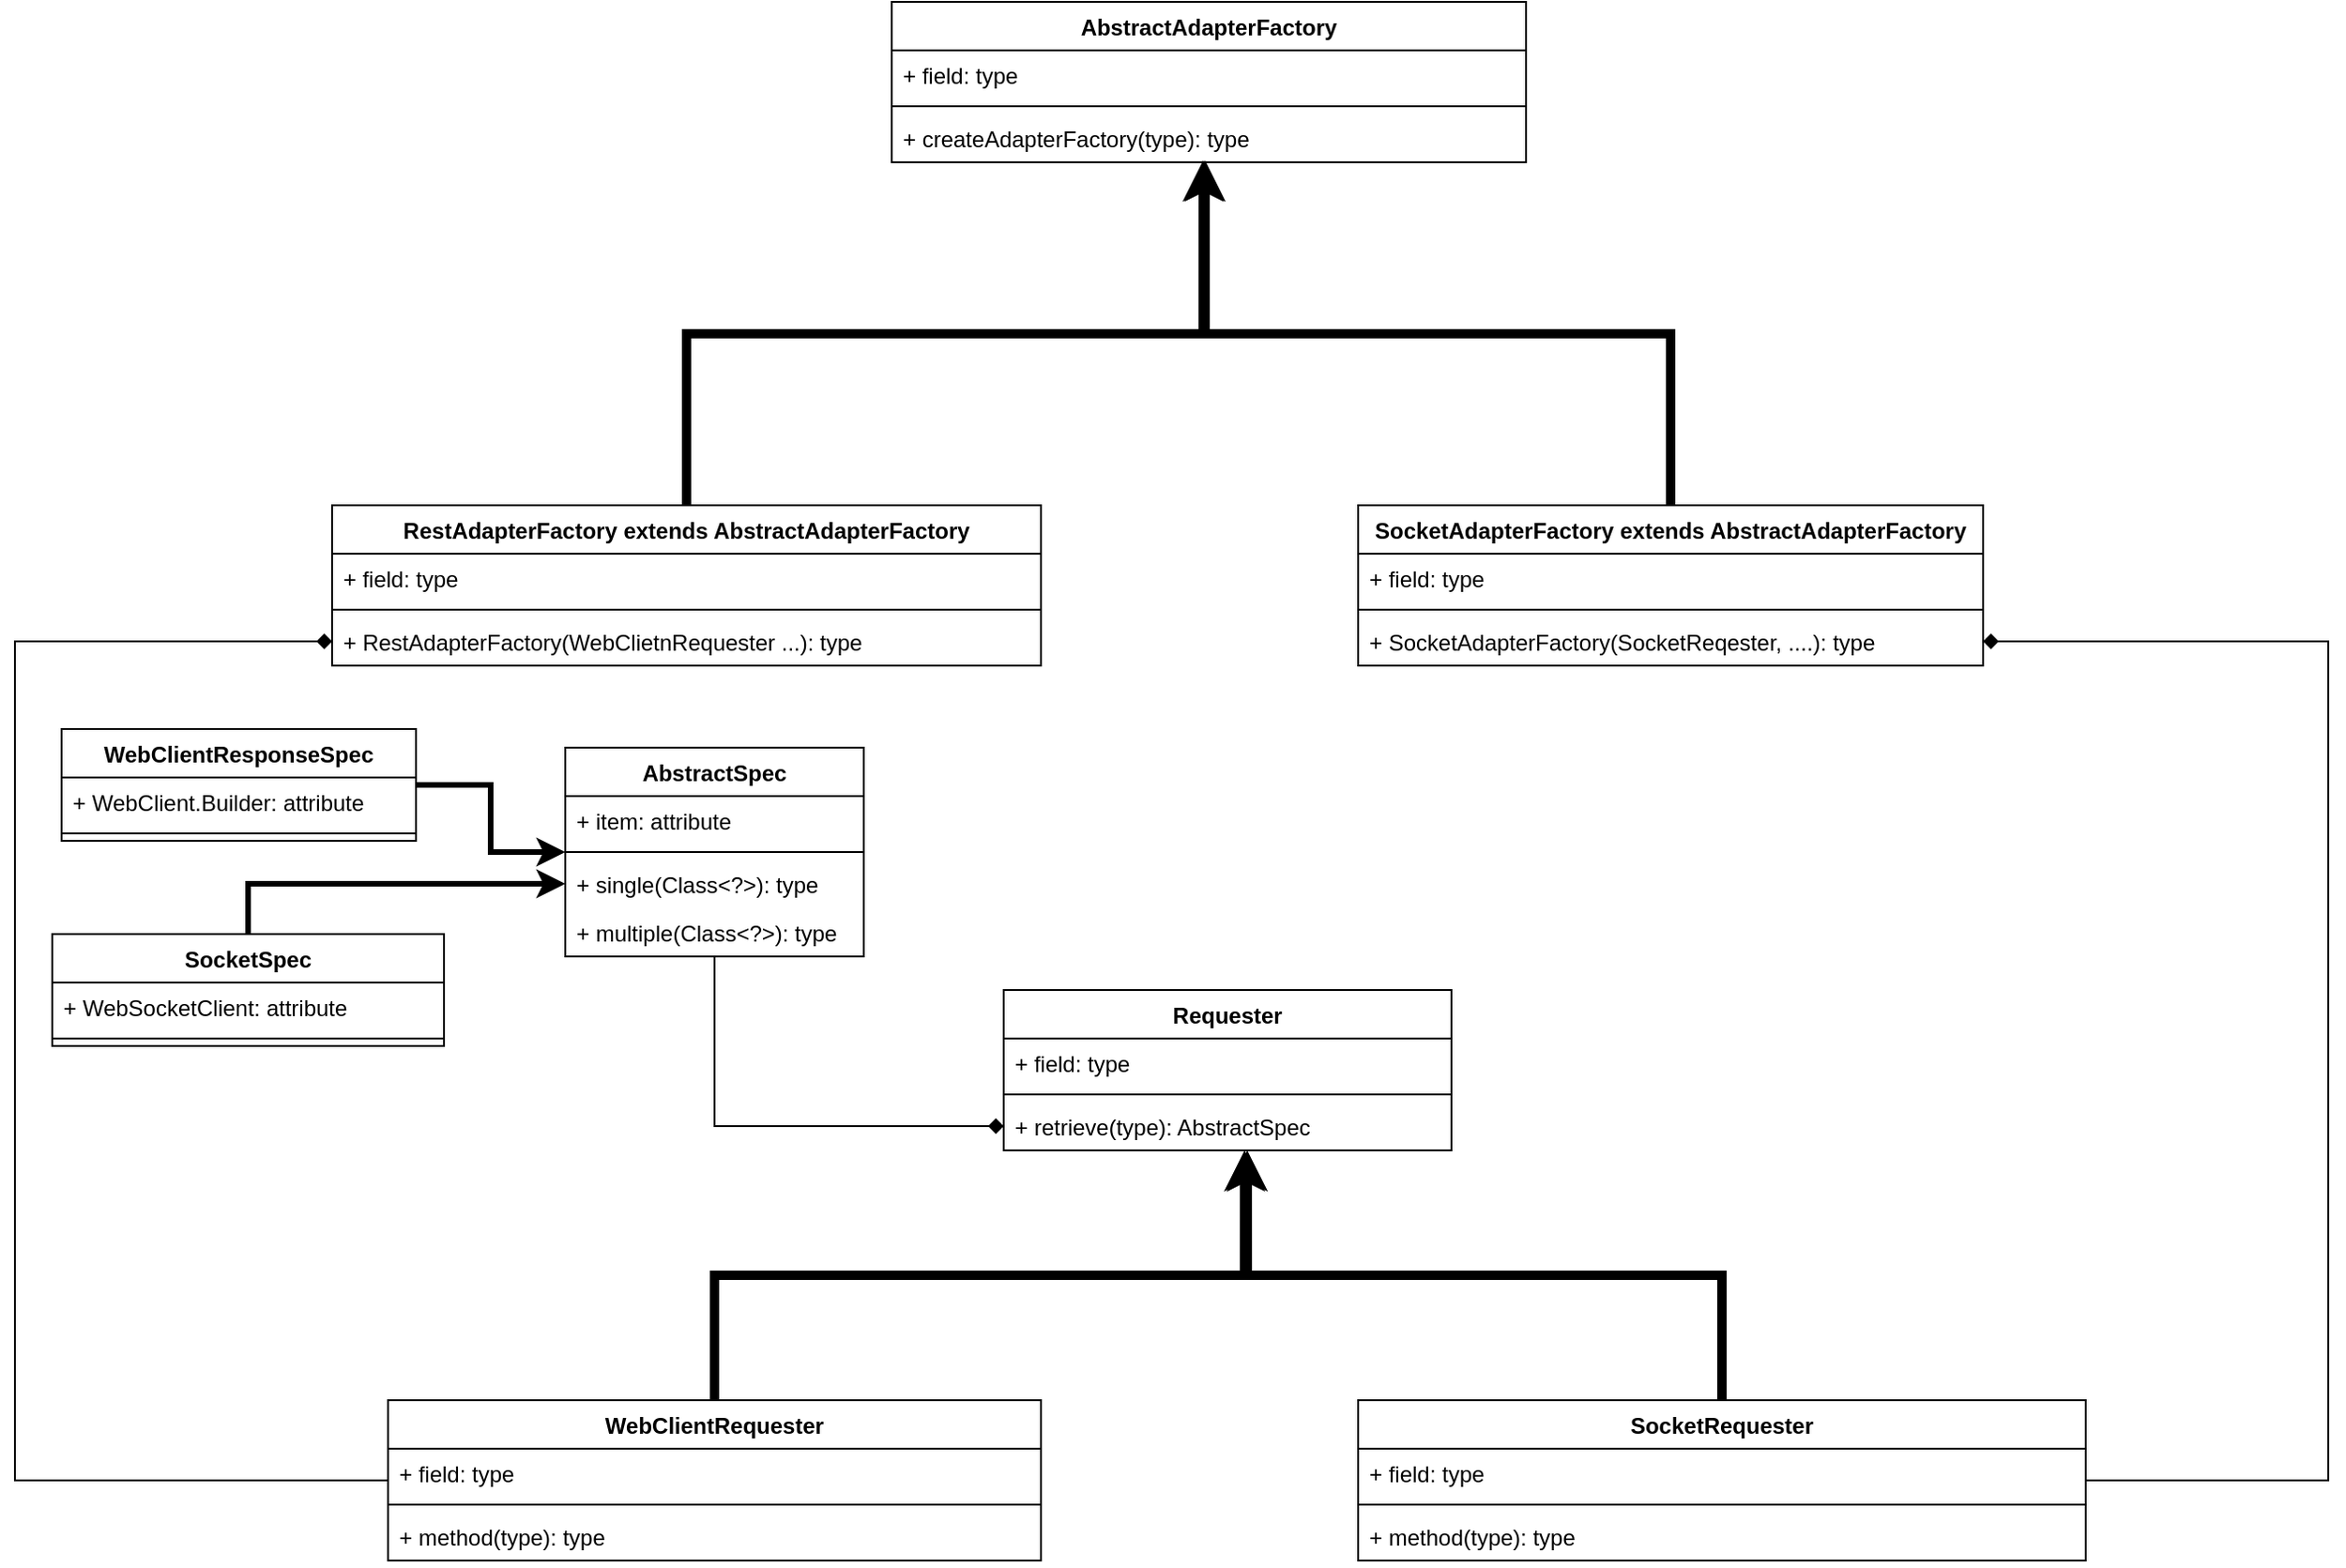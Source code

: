 <mxfile version="14.8.5" type="device"><diagram id="TE8OgtdhjnbigjkbFHIl" name="Page-1"><mxGraphModel dx="2221" dy="1070" grid="1" gridSize="10" guides="1" tooltips="1" connect="1" arrows="1" fold="1" page="1" pageScale="1" pageWidth="850" pageHeight="1100" math="0" shadow="0"><root><mxCell id="0"/><mxCell id="1" parent="0"/><mxCell id="IqggOzjWTHCuKEFr3orh-1" value="AbstractAdapterFactory" style="swimlane;fontStyle=1;align=center;verticalAlign=top;childLayout=stackLayout;horizontal=1;startSize=26;horizontalStack=0;resizeParent=1;resizeParentMax=0;resizeLast=0;collapsible=1;marginBottom=0;" vertex="1" parent="1"><mxGeometry x="190" y="80" width="340" height="86" as="geometry"/></mxCell><mxCell id="IqggOzjWTHCuKEFr3orh-2" value="+ field: type" style="text;strokeColor=none;fillColor=none;align=left;verticalAlign=top;spacingLeft=4;spacingRight=4;overflow=hidden;rotatable=0;points=[[0,0.5],[1,0.5]];portConstraint=eastwest;" vertex="1" parent="IqggOzjWTHCuKEFr3orh-1"><mxGeometry y="26" width="340" height="26" as="geometry"/></mxCell><mxCell id="IqggOzjWTHCuKEFr3orh-3" value="" style="line;strokeWidth=1;fillColor=none;align=left;verticalAlign=middle;spacingTop=-1;spacingLeft=3;spacingRight=3;rotatable=0;labelPosition=right;points=[];portConstraint=eastwest;" vertex="1" parent="IqggOzjWTHCuKEFr3orh-1"><mxGeometry y="52" width="340" height="8" as="geometry"/></mxCell><mxCell id="IqggOzjWTHCuKEFr3orh-4" value="+ createAdapterFactory(type): type" style="text;strokeColor=none;fillColor=none;align=left;verticalAlign=top;spacingLeft=4;spacingRight=4;overflow=hidden;rotatable=0;points=[[0,0.5],[1,0.5]];portConstraint=eastwest;" vertex="1" parent="IqggOzjWTHCuKEFr3orh-1"><mxGeometry y="60" width="340" height="26" as="geometry"/></mxCell><mxCell id="IqggOzjWTHCuKEFr3orh-33" style="edgeStyle=orthogonalEdgeStyle;rounded=0;orthogonalLoop=1;jettySize=auto;html=1;entryX=0.544;entryY=1;entryDx=0;entryDy=0;entryPerimeter=0;strokeWidth=5;" edge="1" parent="1" source="IqggOzjWTHCuKEFr3orh-5" target="IqggOzjWTHCuKEFr3orh-32"><mxGeometry relative="1" as="geometry"/></mxCell><mxCell id="IqggOzjWTHCuKEFr3orh-40" style="edgeStyle=orthogonalEdgeStyle;rounded=0;orthogonalLoop=1;jettySize=auto;html=1;entryX=0;entryY=0.5;entryDx=0;entryDy=0;endArrow=diamond;endFill=1;endSize=6;strokeWidth=1;" edge="1" parent="1" source="IqggOzjWTHCuKEFr3orh-5" target="IqggOzjWTHCuKEFr3orh-17"><mxGeometry relative="1" as="geometry"><Array as="points"><mxPoint x="-280" y="873"/><mxPoint x="-280" y="423"/></Array></mxGeometry></mxCell><mxCell id="IqggOzjWTHCuKEFr3orh-5" value="WebClientRequester" style="swimlane;fontStyle=1;align=center;verticalAlign=top;childLayout=stackLayout;horizontal=1;startSize=26;horizontalStack=0;resizeParent=1;resizeParentMax=0;resizeLast=0;collapsible=1;marginBottom=0;" vertex="1" parent="1"><mxGeometry x="-80" y="830" width="350" height="86" as="geometry"/></mxCell><mxCell id="IqggOzjWTHCuKEFr3orh-6" value="+ field: type" style="text;strokeColor=none;fillColor=none;align=left;verticalAlign=top;spacingLeft=4;spacingRight=4;overflow=hidden;rotatable=0;points=[[0,0.5],[1,0.5]];portConstraint=eastwest;" vertex="1" parent="IqggOzjWTHCuKEFr3orh-5"><mxGeometry y="26" width="350" height="26" as="geometry"/></mxCell><mxCell id="IqggOzjWTHCuKEFr3orh-7" value="" style="line;strokeWidth=1;fillColor=none;align=left;verticalAlign=middle;spacingTop=-1;spacingLeft=3;spacingRight=3;rotatable=0;labelPosition=right;points=[];portConstraint=eastwest;" vertex="1" parent="IqggOzjWTHCuKEFr3orh-5"><mxGeometry y="52" width="350" height="8" as="geometry"/></mxCell><mxCell id="IqggOzjWTHCuKEFr3orh-8" value="+ method(type): type" style="text;strokeColor=none;fillColor=none;align=left;verticalAlign=top;spacingLeft=4;spacingRight=4;overflow=hidden;rotatable=0;points=[[0,0.5],[1,0.5]];portConstraint=eastwest;" vertex="1" parent="IqggOzjWTHCuKEFr3orh-5"><mxGeometry y="60" width="350" height="26" as="geometry"/></mxCell><mxCell id="IqggOzjWTHCuKEFr3orh-34" style="edgeStyle=orthogonalEdgeStyle;rounded=0;orthogonalLoop=1;jettySize=auto;html=1;entryX=0.538;entryY=1;entryDx=0;entryDy=0;entryPerimeter=0;strokeWidth=5;" edge="1" parent="1" source="IqggOzjWTHCuKEFr3orh-10" target="IqggOzjWTHCuKEFr3orh-32"><mxGeometry relative="1" as="geometry"/></mxCell><mxCell id="IqggOzjWTHCuKEFr3orh-42" style="edgeStyle=orthogonalEdgeStyle;rounded=0;orthogonalLoop=1;jettySize=auto;html=1;entryX=1;entryY=0.5;entryDx=0;entryDy=0;endArrow=diamond;endFill=1;endSize=6;strokeWidth=1;" edge="1" parent="1" source="IqggOzjWTHCuKEFr3orh-10" target="IqggOzjWTHCuKEFr3orh-21"><mxGeometry relative="1" as="geometry"><Array as="points"><mxPoint x="960" y="873"/><mxPoint x="960" y="423"/></Array></mxGeometry></mxCell><mxCell id="IqggOzjWTHCuKEFr3orh-10" value="SocketRequester" style="swimlane;fontStyle=1;align=center;verticalAlign=top;childLayout=stackLayout;horizontal=1;startSize=26;horizontalStack=0;resizeParent=1;resizeParentMax=0;resizeLast=0;collapsible=1;marginBottom=0;" vertex="1" parent="1"><mxGeometry x="440" y="830" width="390" height="86" as="geometry"/></mxCell><mxCell id="IqggOzjWTHCuKEFr3orh-11" value="+ field: type" style="text;strokeColor=none;fillColor=none;align=left;verticalAlign=top;spacingLeft=4;spacingRight=4;overflow=hidden;rotatable=0;points=[[0,0.5],[1,0.5]];portConstraint=eastwest;" vertex="1" parent="IqggOzjWTHCuKEFr3orh-10"><mxGeometry y="26" width="390" height="26" as="geometry"/></mxCell><mxCell id="IqggOzjWTHCuKEFr3orh-12" value="" style="line;strokeWidth=1;fillColor=none;align=left;verticalAlign=middle;spacingTop=-1;spacingLeft=3;spacingRight=3;rotatable=0;labelPosition=right;points=[];portConstraint=eastwest;" vertex="1" parent="IqggOzjWTHCuKEFr3orh-10"><mxGeometry y="52" width="390" height="8" as="geometry"/></mxCell><mxCell id="IqggOzjWTHCuKEFr3orh-13" value="+ method(type): type" style="text;strokeColor=none;fillColor=none;align=left;verticalAlign=top;spacingLeft=4;spacingRight=4;overflow=hidden;rotatable=0;points=[[0,0.5],[1,0.5]];portConstraint=eastwest;" vertex="1" parent="IqggOzjWTHCuKEFr3orh-10"><mxGeometry y="60" width="390" height="26" as="geometry"/></mxCell><mxCell id="IqggOzjWTHCuKEFr3orh-27" style="edgeStyle=orthogonalEdgeStyle;rounded=0;orthogonalLoop=1;jettySize=auto;html=1;entryX=0.494;entryY=0.962;entryDx=0;entryDy=0;entryPerimeter=0;strokeWidth=5;" edge="1" parent="1" source="IqggOzjWTHCuKEFr3orh-14" target="IqggOzjWTHCuKEFr3orh-4"><mxGeometry relative="1" as="geometry"/></mxCell><mxCell id="IqggOzjWTHCuKEFr3orh-14" value="RestAdapterFactory extends AbstractAdapterFactory" style="swimlane;fontStyle=1;align=center;verticalAlign=top;childLayout=stackLayout;horizontal=1;startSize=26;horizontalStack=0;resizeParent=1;resizeParentMax=0;resizeLast=0;collapsible=1;marginBottom=0;" vertex="1" parent="1"><mxGeometry x="-110" y="350" width="380" height="86" as="geometry"/></mxCell><mxCell id="IqggOzjWTHCuKEFr3orh-15" value="+ field: type" style="text;strokeColor=none;fillColor=none;align=left;verticalAlign=top;spacingLeft=4;spacingRight=4;overflow=hidden;rotatable=0;points=[[0,0.5],[1,0.5]];portConstraint=eastwest;" vertex="1" parent="IqggOzjWTHCuKEFr3orh-14"><mxGeometry y="26" width="380" height="26" as="geometry"/></mxCell><mxCell id="IqggOzjWTHCuKEFr3orh-16" value="" style="line;strokeWidth=1;fillColor=none;align=left;verticalAlign=middle;spacingTop=-1;spacingLeft=3;spacingRight=3;rotatable=0;labelPosition=right;points=[];portConstraint=eastwest;" vertex="1" parent="IqggOzjWTHCuKEFr3orh-14"><mxGeometry y="52" width="380" height="8" as="geometry"/></mxCell><mxCell id="IqggOzjWTHCuKEFr3orh-17" value="+ RestAdapterFactory(WebClietnRequester ...): type" style="text;strokeColor=none;fillColor=none;align=left;verticalAlign=top;spacingLeft=4;spacingRight=4;overflow=hidden;rotatable=0;points=[[0,0.5],[1,0.5]];portConstraint=eastwest;" vertex="1" parent="IqggOzjWTHCuKEFr3orh-14"><mxGeometry y="60" width="380" height="26" as="geometry"/></mxCell><mxCell id="IqggOzjWTHCuKEFr3orh-28" style="edgeStyle=orthogonalEdgeStyle;rounded=0;orthogonalLoop=1;jettySize=auto;html=1;entryX=0.491;entryY=0.962;entryDx=0;entryDy=0;entryPerimeter=0;strokeWidth=5;" edge="1" parent="1" source="IqggOzjWTHCuKEFr3orh-18" target="IqggOzjWTHCuKEFr3orh-4"><mxGeometry relative="1" as="geometry"/></mxCell><mxCell id="IqggOzjWTHCuKEFr3orh-18" value="SocketAdapterFactory extends AbstractAdapterFactory" style="swimlane;fontStyle=1;align=center;verticalAlign=top;childLayout=stackLayout;horizontal=1;startSize=26;horizontalStack=0;resizeParent=1;resizeParentMax=0;resizeLast=0;collapsible=1;marginBottom=0;" vertex="1" parent="1"><mxGeometry x="440" y="350" width="335" height="86" as="geometry"/></mxCell><mxCell id="IqggOzjWTHCuKEFr3orh-19" value="+ field: type" style="text;strokeColor=none;fillColor=none;align=left;verticalAlign=top;spacingLeft=4;spacingRight=4;overflow=hidden;rotatable=0;points=[[0,0.5],[1,0.5]];portConstraint=eastwest;" vertex="1" parent="IqggOzjWTHCuKEFr3orh-18"><mxGeometry y="26" width="335" height="26" as="geometry"/></mxCell><mxCell id="IqggOzjWTHCuKEFr3orh-20" value="" style="line;strokeWidth=1;fillColor=none;align=left;verticalAlign=middle;spacingTop=-1;spacingLeft=3;spacingRight=3;rotatable=0;labelPosition=right;points=[];portConstraint=eastwest;" vertex="1" parent="IqggOzjWTHCuKEFr3orh-18"><mxGeometry y="52" width="335" height="8" as="geometry"/></mxCell><mxCell id="IqggOzjWTHCuKEFr3orh-21" value="+ SocketAdapterFactory(SocketReqester, ....): type" style="text;strokeColor=none;fillColor=none;align=left;verticalAlign=top;spacingLeft=4;spacingRight=4;overflow=hidden;rotatable=0;points=[[0,0.5],[1,0.5]];portConstraint=eastwest;" vertex="1" parent="IqggOzjWTHCuKEFr3orh-18"><mxGeometry y="60" width="335" height="26" as="geometry"/></mxCell><mxCell id="IqggOzjWTHCuKEFr3orh-29" value="Requester" style="swimlane;fontStyle=1;align=center;verticalAlign=top;childLayout=stackLayout;horizontal=1;startSize=26;horizontalStack=0;resizeParent=1;resizeParentMax=0;resizeLast=0;collapsible=1;marginBottom=0;" vertex="1" parent="1"><mxGeometry x="250" y="610" width="240" height="86" as="geometry"/></mxCell><mxCell id="IqggOzjWTHCuKEFr3orh-30" value="+ field: type" style="text;strokeColor=none;fillColor=none;align=left;verticalAlign=top;spacingLeft=4;spacingRight=4;overflow=hidden;rotatable=0;points=[[0,0.5],[1,0.5]];portConstraint=eastwest;" vertex="1" parent="IqggOzjWTHCuKEFr3orh-29"><mxGeometry y="26" width="240" height="26" as="geometry"/></mxCell><mxCell id="IqggOzjWTHCuKEFr3orh-31" value="" style="line;strokeWidth=1;fillColor=none;align=left;verticalAlign=middle;spacingTop=-1;spacingLeft=3;spacingRight=3;rotatable=0;labelPosition=right;points=[];portConstraint=eastwest;" vertex="1" parent="IqggOzjWTHCuKEFr3orh-29"><mxGeometry y="52" width="240" height="8" as="geometry"/></mxCell><mxCell id="IqggOzjWTHCuKEFr3orh-32" value="+ retrieve(type): AbstractSpec" style="text;strokeColor=none;fillColor=none;align=left;verticalAlign=top;spacingLeft=4;spacingRight=4;overflow=hidden;rotatable=0;points=[[0,0.5],[1,0.5]];portConstraint=eastwest;" vertex="1" parent="IqggOzjWTHCuKEFr3orh-29"><mxGeometry y="60" width="240" height="26" as="geometry"/></mxCell><mxCell id="IqggOzjWTHCuKEFr3orh-35" value="AbstractSpec" style="swimlane;fontStyle=1;align=center;verticalAlign=top;childLayout=stackLayout;horizontal=1;startSize=26;horizontalStack=0;resizeParent=1;resizeParentMax=0;resizeLast=0;collapsible=1;marginBottom=0;" vertex="1" parent="1"><mxGeometry x="15" y="480" width="160" height="112" as="geometry"/></mxCell><mxCell id="IqggOzjWTHCuKEFr3orh-52" value="+ item: attribute" style="text;strokeColor=none;fillColor=none;align=left;verticalAlign=top;spacingLeft=4;spacingRight=4;overflow=hidden;rotatable=0;points=[[0,0.5],[1,0.5]];portConstraint=eastwest;" vertex="1" parent="IqggOzjWTHCuKEFr3orh-35"><mxGeometry y="26" width="160" height="26" as="geometry"/></mxCell><mxCell id="IqggOzjWTHCuKEFr3orh-37" value="" style="line;strokeWidth=1;fillColor=none;align=left;verticalAlign=middle;spacingTop=-1;spacingLeft=3;spacingRight=3;rotatable=0;labelPosition=right;points=[];portConstraint=eastwest;" vertex="1" parent="IqggOzjWTHCuKEFr3orh-35"><mxGeometry y="52" width="160" height="8" as="geometry"/></mxCell><mxCell id="IqggOzjWTHCuKEFr3orh-38" value="+ single(Class&lt;?&gt;): type" style="text;strokeColor=none;fillColor=none;align=left;verticalAlign=top;spacingLeft=4;spacingRight=4;overflow=hidden;rotatable=0;points=[[0,0.5],[1,0.5]];portConstraint=eastwest;" vertex="1" parent="IqggOzjWTHCuKEFr3orh-35"><mxGeometry y="60" width="160" height="26" as="geometry"/></mxCell><mxCell id="IqggOzjWTHCuKEFr3orh-43" value="+ multiple(Class&lt;?&gt;): type" style="text;strokeColor=none;fillColor=none;align=left;verticalAlign=top;spacingLeft=4;spacingRight=4;overflow=hidden;rotatable=0;points=[[0,0.5],[1,0.5]];portConstraint=eastwest;" vertex="1" parent="IqggOzjWTHCuKEFr3orh-35"><mxGeometry y="86" width="160" height="26" as="geometry"/></mxCell><mxCell id="IqggOzjWTHCuKEFr3orh-39" style="edgeStyle=orthogonalEdgeStyle;rounded=0;orthogonalLoop=1;jettySize=auto;html=1;strokeWidth=1;endSize=6;endArrow=diamond;endFill=1;" edge="1" parent="1" source="IqggOzjWTHCuKEFr3orh-35" target="IqggOzjWTHCuKEFr3orh-32"><mxGeometry relative="1" as="geometry"><mxPoint x="-40" y="589" as="sourcePoint"/></mxGeometry></mxCell><mxCell id="IqggOzjWTHCuKEFr3orh-56" style="edgeStyle=orthogonalEdgeStyle;rounded=0;orthogonalLoop=1;jettySize=auto;html=1;endArrow=classic;endFill=1;endSize=6;strokeWidth=3;" edge="1" parent="1" source="IqggOzjWTHCuKEFr3orh-44" target="IqggOzjWTHCuKEFr3orh-35"><mxGeometry relative="1" as="geometry"/></mxCell><mxCell id="IqggOzjWTHCuKEFr3orh-44" value="WebClientResponseSpec" style="swimlane;fontStyle=1;align=center;verticalAlign=top;childLayout=stackLayout;horizontal=1;startSize=26;horizontalStack=0;resizeParent=1;resizeParentMax=0;resizeLast=0;collapsible=1;marginBottom=0;" vertex="1" parent="1"><mxGeometry x="-255" y="470" width="190" height="60" as="geometry"/></mxCell><mxCell id="IqggOzjWTHCuKEFr3orh-53" value="+ WebClient.Builder: attribute" style="text;strokeColor=none;fillColor=none;align=left;verticalAlign=top;spacingLeft=4;spacingRight=4;overflow=hidden;rotatable=0;points=[[0,0.5],[1,0.5]];portConstraint=eastwest;" vertex="1" parent="IqggOzjWTHCuKEFr3orh-44"><mxGeometry y="26" width="190" height="26" as="geometry"/></mxCell><mxCell id="IqggOzjWTHCuKEFr3orh-45" value="" style="line;strokeWidth=1;fillColor=none;align=left;verticalAlign=middle;spacingTop=-1;spacingLeft=3;spacingRight=3;rotatable=0;labelPosition=right;points=[];portConstraint=eastwest;" vertex="1" parent="IqggOzjWTHCuKEFr3orh-44"><mxGeometry y="52" width="190" height="8" as="geometry"/></mxCell><mxCell id="IqggOzjWTHCuKEFr3orh-55" style="edgeStyle=orthogonalEdgeStyle;rounded=0;orthogonalLoop=1;jettySize=auto;html=1;endArrow=classic;endFill=1;endSize=6;strokeWidth=3;" edge="1" parent="1" source="IqggOzjWTHCuKEFr3orh-48" target="IqggOzjWTHCuKEFr3orh-38"><mxGeometry relative="1" as="geometry"/></mxCell><mxCell id="IqggOzjWTHCuKEFr3orh-48" value="SocketSpec" style="swimlane;fontStyle=1;align=center;verticalAlign=top;childLayout=stackLayout;horizontal=1;startSize=26;horizontalStack=0;resizeParent=1;resizeParentMax=0;resizeLast=0;collapsible=1;marginBottom=0;" vertex="1" parent="1"><mxGeometry x="-260" y="580" width="210" height="60" as="geometry"/></mxCell><mxCell id="IqggOzjWTHCuKEFr3orh-54" value="+ WebSocketClient: attribute" style="text;strokeColor=none;fillColor=none;align=left;verticalAlign=top;spacingLeft=4;spacingRight=4;overflow=hidden;rotatable=0;points=[[0,0.5],[1,0.5]];portConstraint=eastwest;" vertex="1" parent="IqggOzjWTHCuKEFr3orh-48"><mxGeometry y="26" width="210" height="26" as="geometry"/></mxCell><mxCell id="IqggOzjWTHCuKEFr3orh-49" value="" style="line;strokeWidth=1;fillColor=none;align=left;verticalAlign=middle;spacingTop=-1;spacingLeft=3;spacingRight=3;rotatable=0;labelPosition=right;points=[];portConstraint=eastwest;" vertex="1" parent="IqggOzjWTHCuKEFr3orh-48"><mxGeometry y="52" width="210" height="8" as="geometry"/></mxCell></root></mxGraphModel></diagram></mxfile>